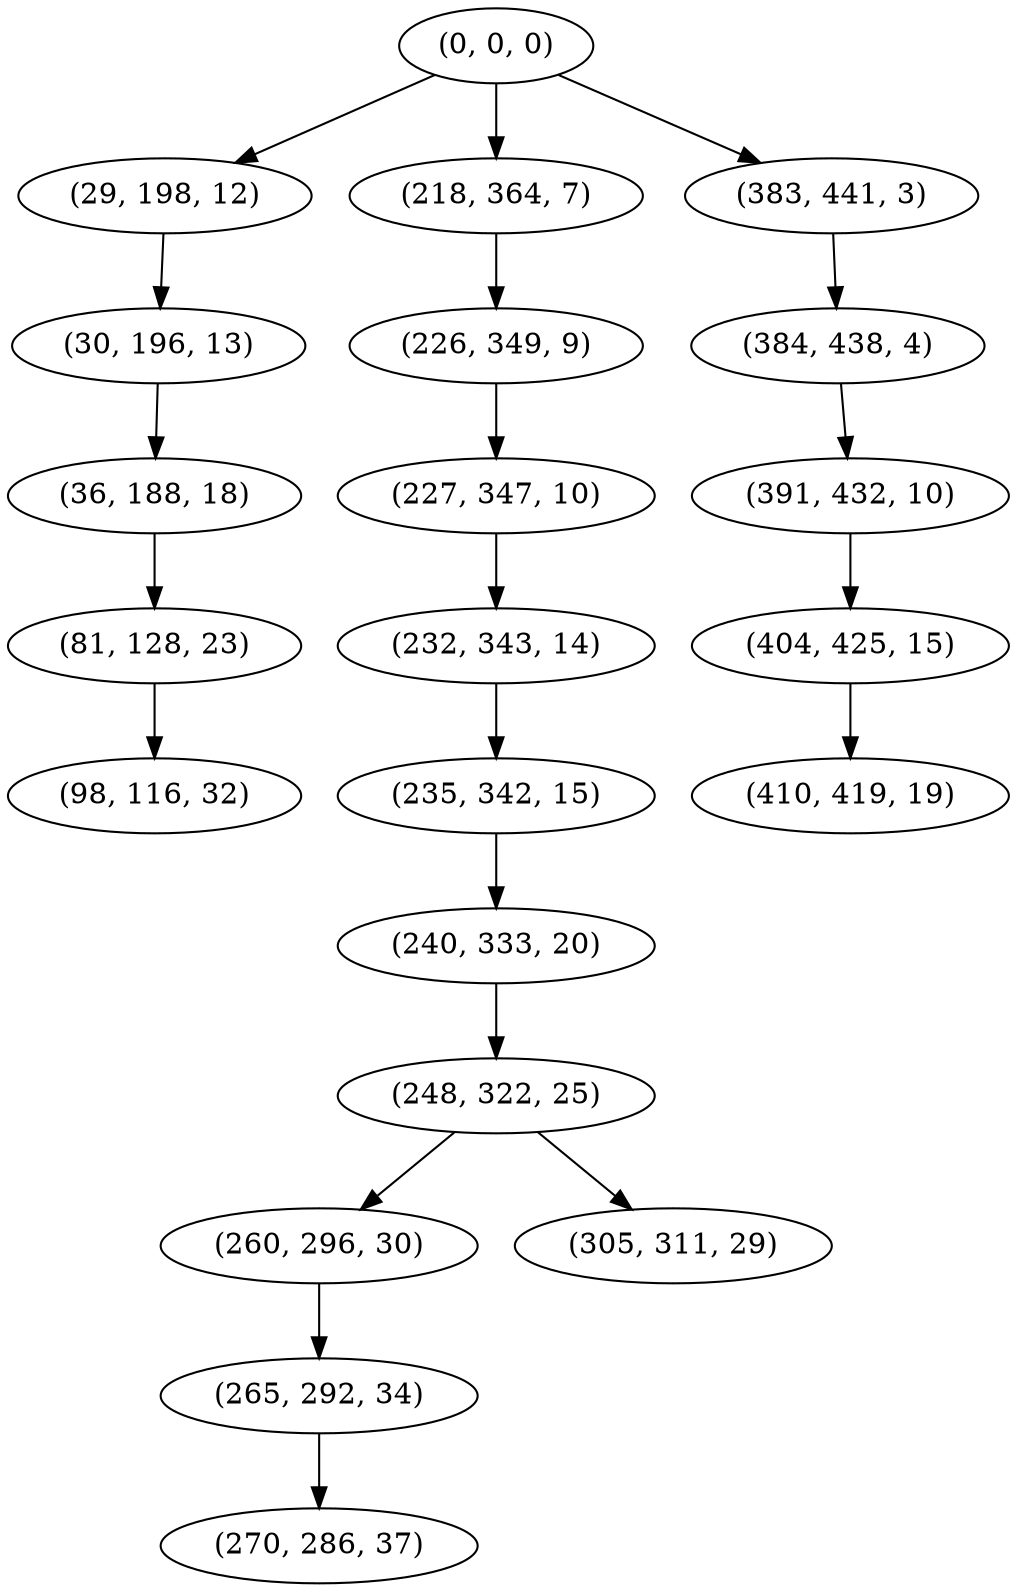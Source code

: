 digraph tree {
    "(0, 0, 0)";
    "(29, 198, 12)";
    "(30, 196, 13)";
    "(36, 188, 18)";
    "(81, 128, 23)";
    "(98, 116, 32)";
    "(218, 364, 7)";
    "(226, 349, 9)";
    "(227, 347, 10)";
    "(232, 343, 14)";
    "(235, 342, 15)";
    "(240, 333, 20)";
    "(248, 322, 25)";
    "(260, 296, 30)";
    "(265, 292, 34)";
    "(270, 286, 37)";
    "(305, 311, 29)";
    "(383, 441, 3)";
    "(384, 438, 4)";
    "(391, 432, 10)";
    "(404, 425, 15)";
    "(410, 419, 19)";
    "(0, 0, 0)" -> "(29, 198, 12)";
    "(0, 0, 0)" -> "(218, 364, 7)";
    "(0, 0, 0)" -> "(383, 441, 3)";
    "(29, 198, 12)" -> "(30, 196, 13)";
    "(30, 196, 13)" -> "(36, 188, 18)";
    "(36, 188, 18)" -> "(81, 128, 23)";
    "(81, 128, 23)" -> "(98, 116, 32)";
    "(218, 364, 7)" -> "(226, 349, 9)";
    "(226, 349, 9)" -> "(227, 347, 10)";
    "(227, 347, 10)" -> "(232, 343, 14)";
    "(232, 343, 14)" -> "(235, 342, 15)";
    "(235, 342, 15)" -> "(240, 333, 20)";
    "(240, 333, 20)" -> "(248, 322, 25)";
    "(248, 322, 25)" -> "(260, 296, 30)";
    "(248, 322, 25)" -> "(305, 311, 29)";
    "(260, 296, 30)" -> "(265, 292, 34)";
    "(265, 292, 34)" -> "(270, 286, 37)";
    "(383, 441, 3)" -> "(384, 438, 4)";
    "(384, 438, 4)" -> "(391, 432, 10)";
    "(391, 432, 10)" -> "(404, 425, 15)";
    "(404, 425, 15)" -> "(410, 419, 19)";
}
